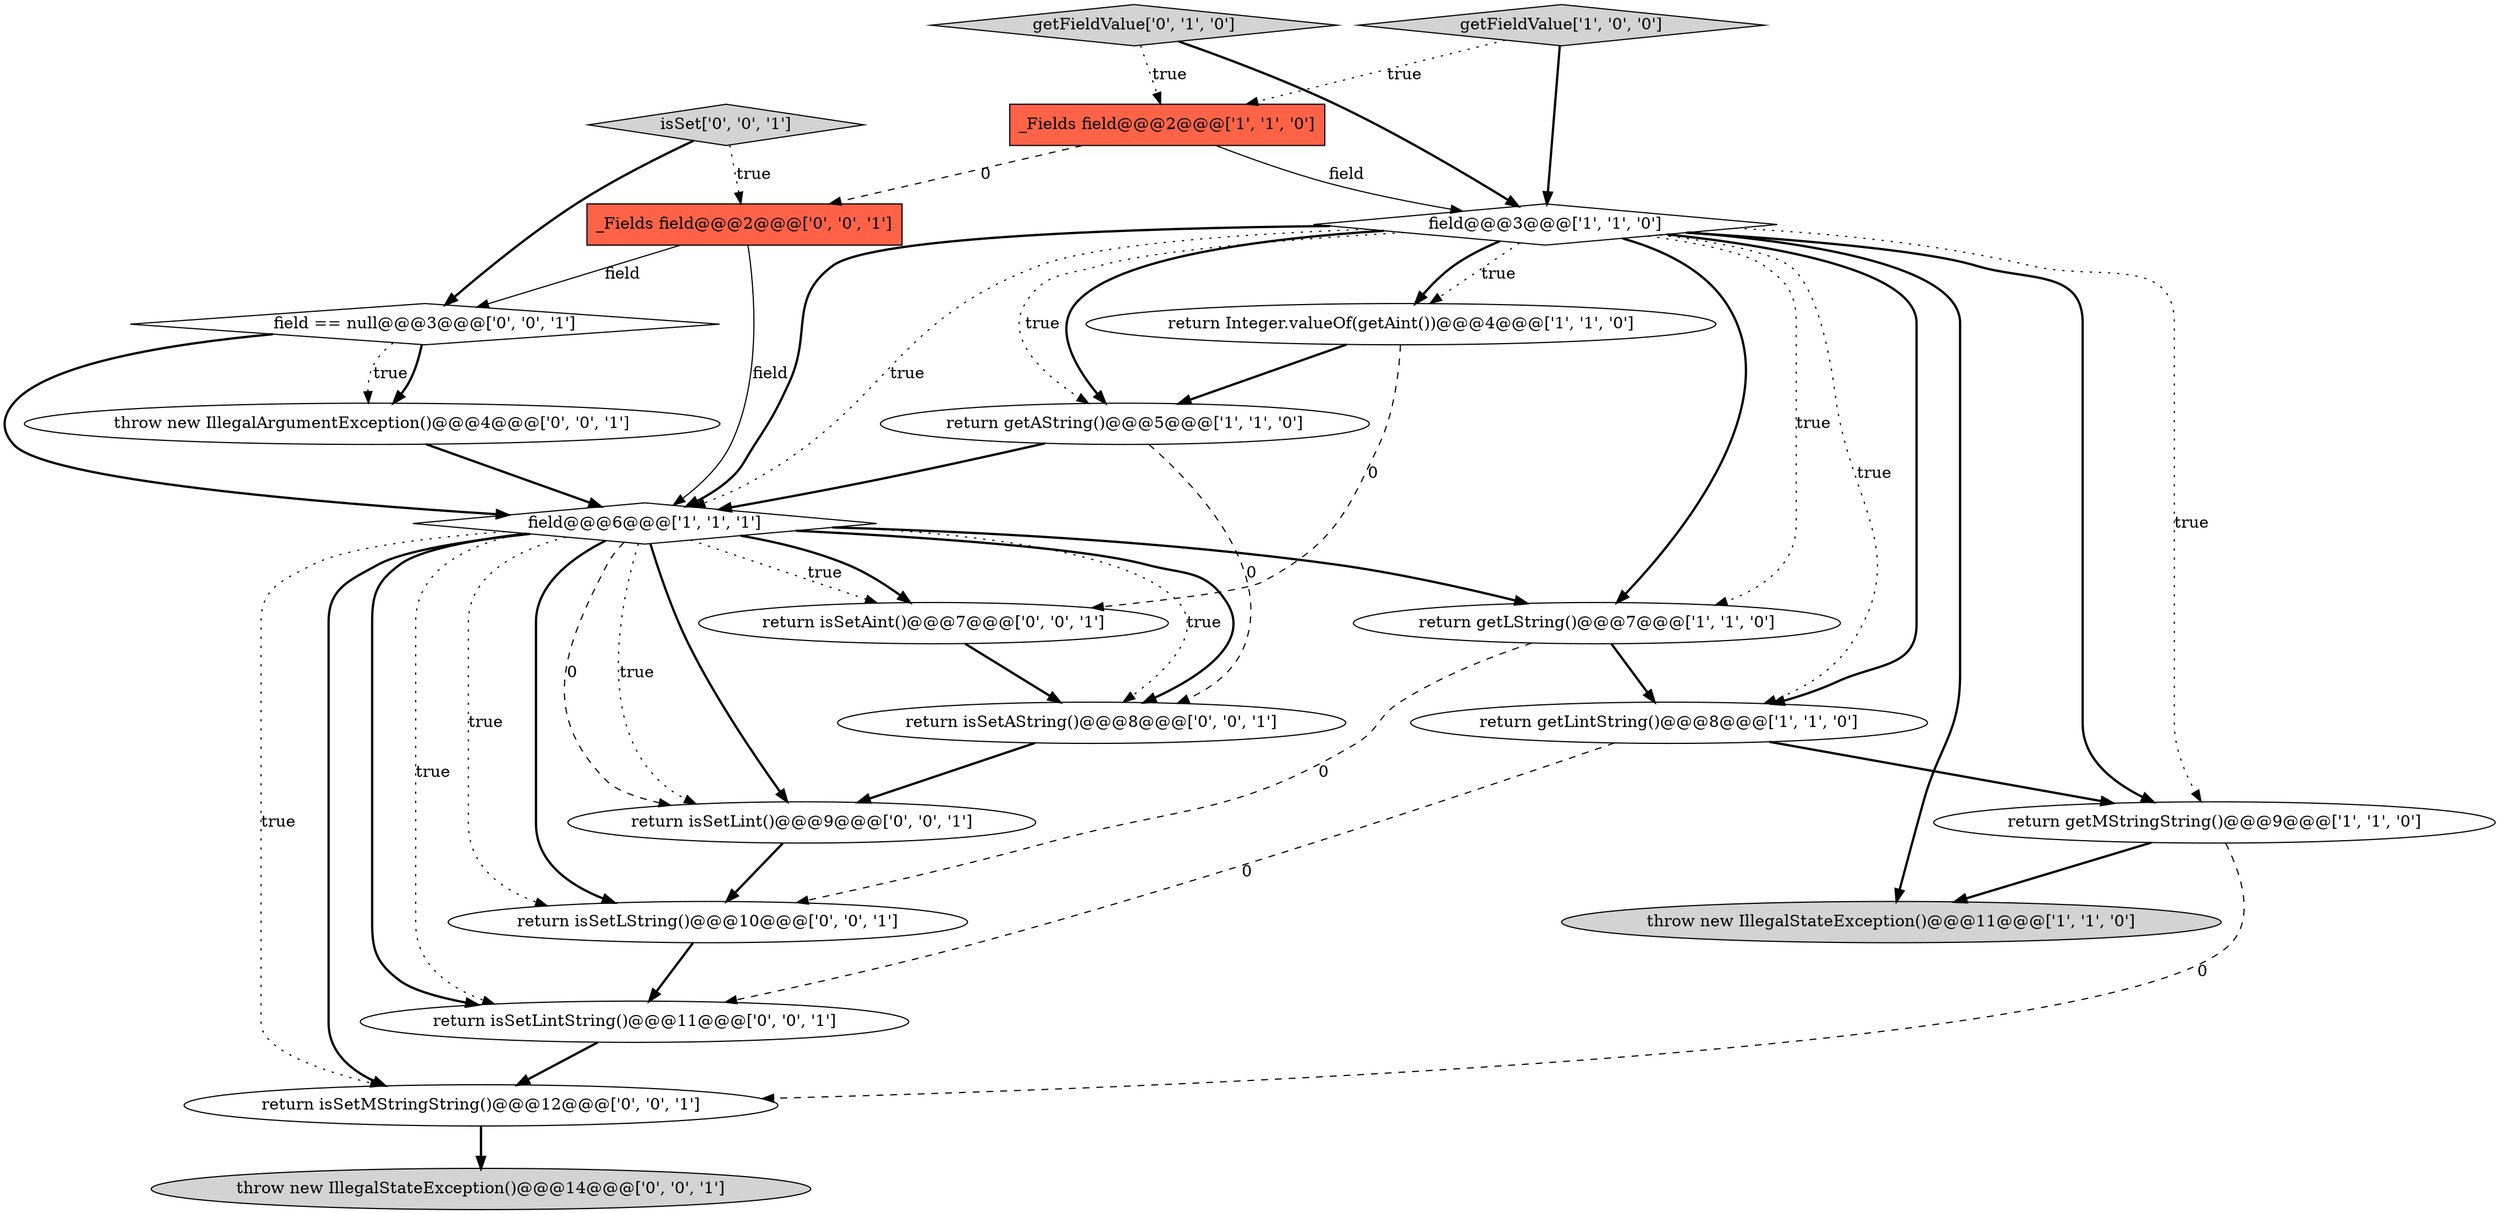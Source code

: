 digraph {
2 [style = filled, label = "return Integer.valueOf(getAint())@@@4@@@['1', '1', '0']", fillcolor = white, shape = ellipse image = "AAA0AAABBB1BBB"];
1 [style = filled, label = "return getLintString()@@@8@@@['1', '1', '0']", fillcolor = white, shape = ellipse image = "AAA0AAABBB1BBB"];
3 [style = filled, label = "_Fields field@@@2@@@['1', '1', '0']", fillcolor = tomato, shape = box image = "AAA0AAABBB1BBB"];
13 [style = filled, label = "return isSetLint()@@@9@@@['0', '0', '1']", fillcolor = white, shape = ellipse image = "AAA0AAABBB3BBB"];
9 [style = filled, label = "throw new IllegalStateException()@@@11@@@['1', '1', '0']", fillcolor = lightgray, shape = ellipse image = "AAA0AAABBB1BBB"];
10 [style = filled, label = "getFieldValue['0', '1', '0']", fillcolor = lightgray, shape = diamond image = "AAA0AAABBB2BBB"];
6 [style = filled, label = "field@@@3@@@['1', '1', '0']", fillcolor = white, shape = diamond image = "AAA0AAABBB1BBB"];
5 [style = filled, label = "field@@@6@@@['1', '1', '1']", fillcolor = white, shape = diamond image = "AAA0AAABBB1BBB"];
16 [style = filled, label = "field == null@@@3@@@['0', '0', '1']", fillcolor = white, shape = diamond image = "AAA0AAABBB3BBB"];
14 [style = filled, label = "_Fields field@@@2@@@['0', '0', '1']", fillcolor = tomato, shape = box image = "AAA0AAABBB3BBB"];
7 [style = filled, label = "return getLString()@@@7@@@['1', '1', '0']", fillcolor = white, shape = ellipse image = "AAA0AAABBB1BBB"];
19 [style = filled, label = "return isSetLString()@@@10@@@['0', '0', '1']", fillcolor = white, shape = ellipse image = "AAA0AAABBB3BBB"];
18 [style = filled, label = "isSet['0', '0', '1']", fillcolor = lightgray, shape = diamond image = "AAA0AAABBB3BBB"];
4 [style = filled, label = "return getAString()@@@5@@@['1', '1', '0']", fillcolor = white, shape = ellipse image = "AAA0AAABBB1BBB"];
0 [style = filled, label = "return getMStringString()@@@9@@@['1', '1', '0']", fillcolor = white, shape = ellipse image = "AAA0AAABBB1BBB"];
11 [style = filled, label = "return isSetAint()@@@7@@@['0', '0', '1']", fillcolor = white, shape = ellipse image = "AAA0AAABBB3BBB"];
12 [style = filled, label = "return isSetAString()@@@8@@@['0', '0', '1']", fillcolor = white, shape = ellipse image = "AAA0AAABBB3BBB"];
8 [style = filled, label = "getFieldValue['1', '0', '0']", fillcolor = lightgray, shape = diamond image = "AAA0AAABBB1BBB"];
17 [style = filled, label = "return isSetMStringString()@@@12@@@['0', '0', '1']", fillcolor = white, shape = ellipse image = "AAA0AAABBB3BBB"];
20 [style = filled, label = "throw new IllegalArgumentException()@@@4@@@['0', '0', '1']", fillcolor = white, shape = ellipse image = "AAA0AAABBB3BBB"];
15 [style = filled, label = "throw new IllegalStateException()@@@14@@@['0', '0', '1']", fillcolor = lightgray, shape = ellipse image = "AAA0AAABBB3BBB"];
21 [style = filled, label = "return isSetLintString()@@@11@@@['0', '0', '1']", fillcolor = white, shape = ellipse image = "AAA0AAABBB3BBB"];
5->17 [style = dotted, label="true"];
5->13 [style = dashed, label="0"];
0->9 [style = bold, label=""];
7->1 [style = bold, label=""];
5->19 [style = dotted, label="true"];
6->1 [style = dotted, label="true"];
10->3 [style = dotted, label="true"];
16->20 [style = dotted, label="true"];
3->6 [style = solid, label="field"];
8->6 [style = bold, label=""];
6->0 [style = bold, label=""];
11->12 [style = bold, label=""];
1->0 [style = bold, label=""];
1->21 [style = dashed, label="0"];
5->12 [style = dotted, label="true"];
14->16 [style = solid, label="field"];
5->17 [style = bold, label=""];
2->4 [style = bold, label=""];
0->17 [style = dashed, label="0"];
10->6 [style = bold, label=""];
18->14 [style = dotted, label="true"];
8->3 [style = dotted, label="true"];
4->12 [style = dashed, label="0"];
20->5 [style = bold, label=""];
6->2 [style = bold, label=""];
5->19 [style = bold, label=""];
6->1 [style = bold, label=""];
6->4 [style = bold, label=""];
5->13 [style = dotted, label="true"];
6->5 [style = bold, label=""];
5->21 [style = bold, label=""];
5->11 [style = dotted, label="true"];
6->2 [style = dotted, label="true"];
12->13 [style = bold, label=""];
13->19 [style = bold, label=""];
18->16 [style = bold, label=""];
6->4 [style = dotted, label="true"];
5->12 [style = bold, label=""];
7->19 [style = dashed, label="0"];
5->13 [style = bold, label=""];
17->15 [style = bold, label=""];
6->7 [style = dotted, label="true"];
16->5 [style = bold, label=""];
5->7 [style = bold, label=""];
5->21 [style = dotted, label="true"];
2->11 [style = dashed, label="0"];
5->11 [style = bold, label=""];
6->0 [style = dotted, label="true"];
6->9 [style = bold, label=""];
6->7 [style = bold, label=""];
14->5 [style = solid, label="field"];
3->14 [style = dashed, label="0"];
16->20 [style = bold, label=""];
4->5 [style = bold, label=""];
21->17 [style = bold, label=""];
6->5 [style = dotted, label="true"];
19->21 [style = bold, label=""];
}
